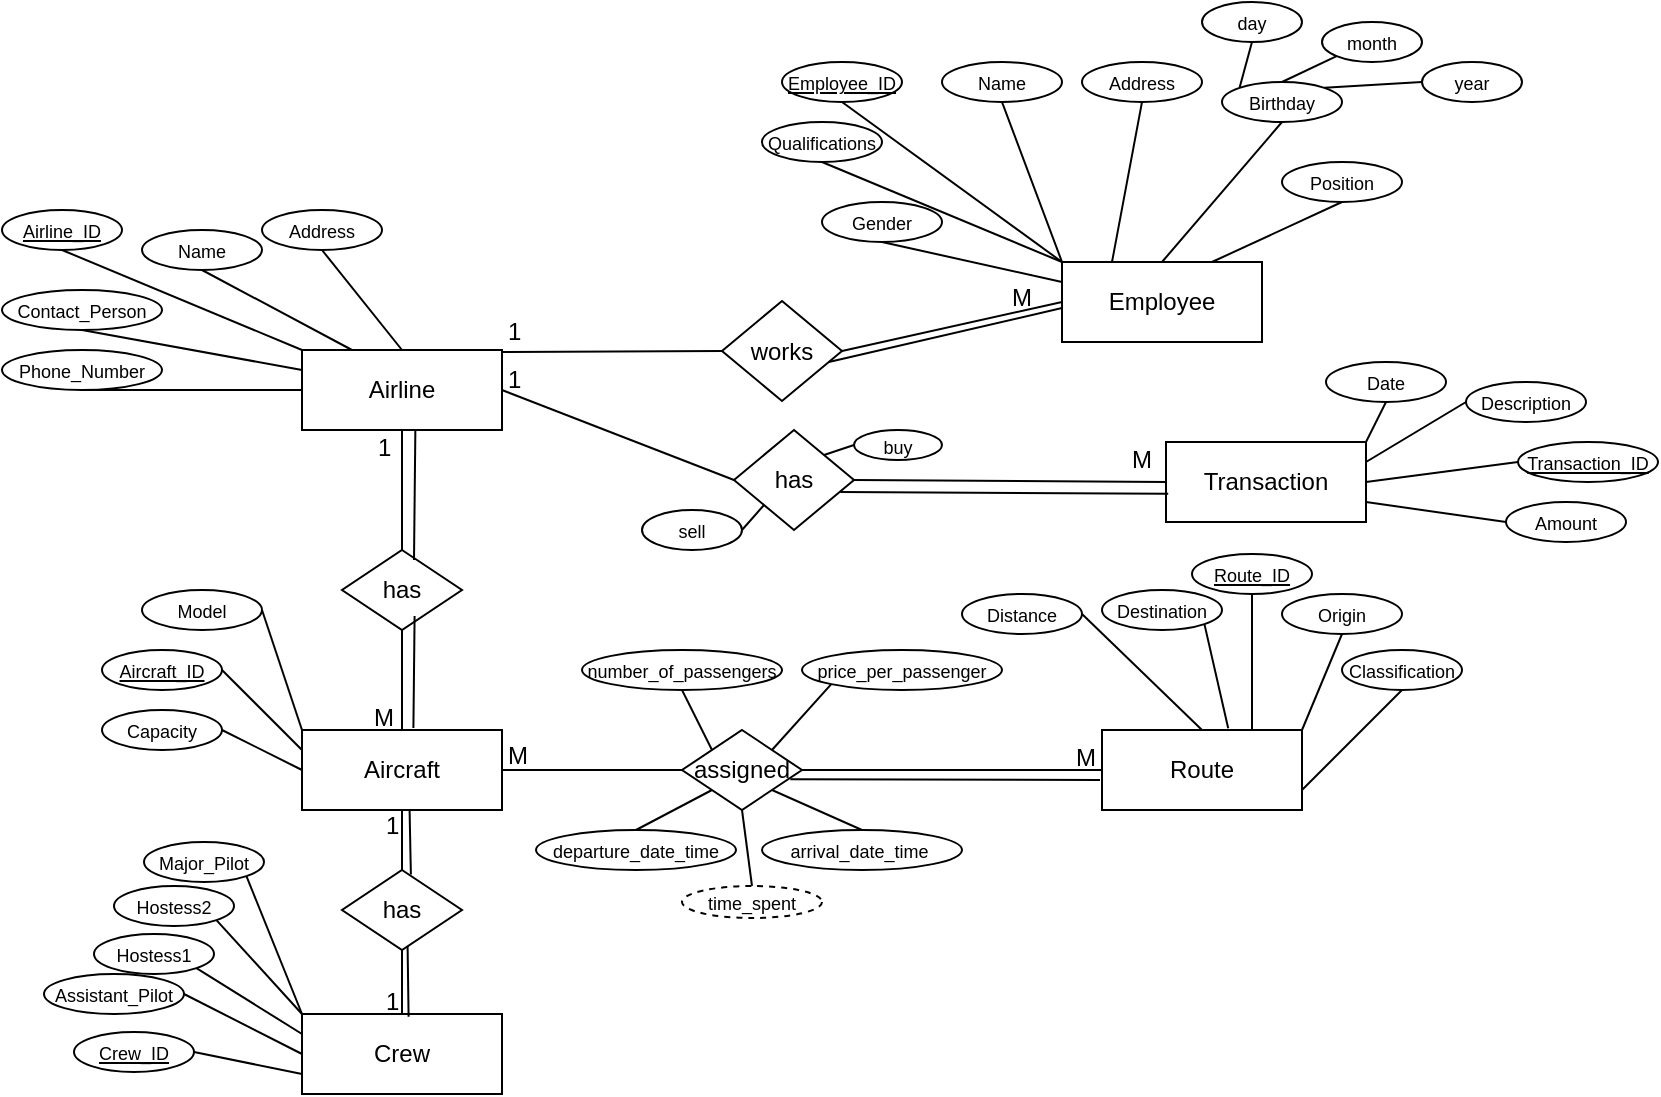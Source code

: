 <mxfile version="24.8.3">
  <diagram name="Page-1" id="cbpZ-z44MVldmYqXeoSm">
    <mxGraphModel dx="1985" dy="1143" grid="1" gridSize="10" guides="1" tooltips="1" connect="1" arrows="1" fold="1" page="1" pageScale="1" pageWidth="1169" pageHeight="827" math="0" shadow="0">
      <root>
        <mxCell id="0" />
        <mxCell id="1" parent="0" />
        <mxCell id="IzbF5cxwdpubpWeo_fUA-1" value="Airline" style="whiteSpace=wrap;html=1;align=center;" vertex="1" parent="1">
          <mxGeometry x="330" y="234" width="100" height="40" as="geometry" />
        </mxCell>
        <mxCell id="IzbF5cxwdpubpWeo_fUA-2" value="Employee" style="whiteSpace=wrap;html=1;align=center;" vertex="1" parent="1">
          <mxGeometry x="710" y="190" width="100" height="40" as="geometry" />
        </mxCell>
        <mxCell id="IzbF5cxwdpubpWeo_fUA-3" value="Route" style="whiteSpace=wrap;html=1;align=center;" vertex="1" parent="1">
          <mxGeometry x="730" y="424" width="100" height="40" as="geometry" />
        </mxCell>
        <mxCell id="IzbF5cxwdpubpWeo_fUA-4" value="Aircraft" style="whiteSpace=wrap;html=1;align=center;" vertex="1" parent="1">
          <mxGeometry x="330" y="424" width="100" height="40" as="geometry" />
        </mxCell>
        <mxCell id="IzbF5cxwdpubpWeo_fUA-5" value="Crew" style="whiteSpace=wrap;html=1;align=center;" vertex="1" parent="1">
          <mxGeometry x="330" y="566" width="100" height="40" as="geometry" />
        </mxCell>
        <mxCell id="IzbF5cxwdpubpWeo_fUA-6" value="Transaction" style="whiteSpace=wrap;html=1;align=center;" vertex="1" parent="1">
          <mxGeometry x="762" y="280" width="100" height="40" as="geometry" />
        </mxCell>
        <mxCell id="IzbF5cxwdpubpWeo_fUA-7" value="&lt;font style=&quot;font-size: 9px;&quot;&gt;Airline_ID&lt;/font&gt;" style="ellipse;whiteSpace=wrap;html=1;align=center;fontStyle=4;" vertex="1" parent="1">
          <mxGeometry x="180" y="164" width="60" height="20" as="geometry" />
        </mxCell>
        <mxCell id="IzbF5cxwdpubpWeo_fUA-8" value="&lt;font style=&quot;font-size: 9px;&quot;&gt;Name&lt;/font&gt;" style="ellipse;whiteSpace=wrap;html=1;align=center;" vertex="1" parent="1">
          <mxGeometry x="250" y="174" width="60" height="20" as="geometry" />
        </mxCell>
        <mxCell id="IzbF5cxwdpubpWeo_fUA-9" value="&lt;font style=&quot;font-size: 9px;&quot;&gt;Employee_ID&lt;/font&gt;" style="ellipse;whiteSpace=wrap;html=1;align=center;fontStyle=4;" vertex="1" parent="1">
          <mxGeometry x="570" y="90" width="60" height="20" as="geometry" />
        </mxCell>
        <mxCell id="IzbF5cxwdpubpWeo_fUA-10" value="&lt;font style=&quot;font-size: 9px;&quot;&gt;Name&lt;/font&gt;" style="ellipse;whiteSpace=wrap;html=1;align=center;" vertex="1" parent="1">
          <mxGeometry x="650" y="90" width="60" height="20" as="geometry" />
        </mxCell>
        <mxCell id="IzbF5cxwdpubpWeo_fUA-11" value="&lt;font style=&quot;font-size: 9px;&quot;&gt;Transaction_ID&lt;/font&gt;" style="ellipse;whiteSpace=wrap;html=1;align=center;fontStyle=4;" vertex="1" parent="1">
          <mxGeometry x="938" y="280" width="70" height="20" as="geometry" />
        </mxCell>
        <mxCell id="IzbF5cxwdpubpWeo_fUA-12" value="&lt;font style=&quot;font-size: 9px;&quot;&gt;Date&lt;/font&gt;" style="ellipse;whiteSpace=wrap;html=1;align=center;" vertex="1" parent="1">
          <mxGeometry x="842" y="240" width="60" height="20" as="geometry" />
        </mxCell>
        <mxCell id="IzbF5cxwdpubpWeo_fUA-13" value="&lt;font style=&quot;font-size: 9px;&quot;&gt;Route_ID&lt;/font&gt;" style="ellipse;whiteSpace=wrap;html=1;align=center;fontStyle=4;" vertex="1" parent="1">
          <mxGeometry x="775" y="336" width="60" height="20" as="geometry" />
        </mxCell>
        <mxCell id="IzbF5cxwdpubpWeo_fUA-14" value="&lt;font style=&quot;font-size: 9px;&quot;&gt;Origin&lt;/font&gt;" style="ellipse;whiteSpace=wrap;html=1;align=center;" vertex="1" parent="1">
          <mxGeometry x="820" y="356" width="60" height="20" as="geometry" />
        </mxCell>
        <mxCell id="IzbF5cxwdpubpWeo_fUA-15" value="&lt;font style=&quot;font-size: 9px;&quot;&gt;Aircraft_ID&lt;/font&gt;" style="ellipse;whiteSpace=wrap;html=1;align=center;fontStyle=4;" vertex="1" parent="1">
          <mxGeometry x="230" y="384" width="60" height="20" as="geometry" />
        </mxCell>
        <mxCell id="IzbF5cxwdpubpWeo_fUA-16" value="&lt;font style=&quot;font-size: 9px;&quot;&gt;Capacity&lt;/font&gt;" style="ellipse;whiteSpace=wrap;html=1;align=center;" vertex="1" parent="1">
          <mxGeometry x="230" y="414" width="60" height="20" as="geometry" />
        </mxCell>
        <mxCell id="IzbF5cxwdpubpWeo_fUA-17" value="&lt;font style=&quot;font-size: 9px;&quot;&gt;Crew_ID &lt;/font&gt;" style="ellipse;whiteSpace=wrap;html=1;align=center;fontStyle=4;" vertex="1" parent="1">
          <mxGeometry x="216" y="575" width="60" height="20" as="geometry" />
        </mxCell>
        <mxCell id="IzbF5cxwdpubpWeo_fUA-18" value="&lt;font style=&quot;font-size: 9px;&quot;&gt;Major_Pilot&lt;/font&gt;" style="ellipse;whiteSpace=wrap;html=1;align=center;" vertex="1" parent="1">
          <mxGeometry x="251" y="480" width="60" height="20" as="geometry" />
        </mxCell>
        <mxCell id="IzbF5cxwdpubpWeo_fUA-19" value="&lt;font style=&quot;font-size: 9px;&quot;&gt;Address&lt;/font&gt;" style="ellipse;whiteSpace=wrap;html=1;align=center;" vertex="1" parent="1">
          <mxGeometry x="310" y="164" width="60" height="20" as="geometry" />
        </mxCell>
        <mxCell id="IzbF5cxwdpubpWeo_fUA-20" value="&lt;font style=&quot;font-size: 9px;&quot;&gt;Contact_Person&lt;/font&gt;" style="ellipse;whiteSpace=wrap;html=1;align=center;" vertex="1" parent="1">
          <mxGeometry x="180" y="204" width="80" height="20" as="geometry" />
        </mxCell>
        <mxCell id="IzbF5cxwdpubpWeo_fUA-21" value="&lt;font style=&quot;font-size: 9px;&quot;&gt;Phone_Number&lt;/font&gt;" style="ellipse;whiteSpace=wrap;html=1;align=center;" vertex="1" parent="1">
          <mxGeometry x="180" y="234" width="80" height="20" as="geometry" />
        </mxCell>
        <mxCell id="IzbF5cxwdpubpWeo_fUA-23" value="" style="endArrow=none;html=1;rounded=0;exitX=0.5;exitY=1;exitDx=0;exitDy=0;entryX=0.5;entryY=0;entryDx=0;entryDy=0;" edge="1" parent="1" source="IzbF5cxwdpubpWeo_fUA-19" target="IzbF5cxwdpubpWeo_fUA-1">
          <mxGeometry relative="1" as="geometry">
            <mxPoint x="290" y="234" as="sourcePoint" />
            <mxPoint x="450" y="234" as="targetPoint" />
          </mxGeometry>
        </mxCell>
        <mxCell id="IzbF5cxwdpubpWeo_fUA-24" value="" style="endArrow=none;html=1;rounded=0;entryX=0;entryY=0.5;entryDx=0;entryDy=0;exitX=0.5;exitY=1;exitDx=0;exitDy=0;" edge="1" parent="1" source="IzbF5cxwdpubpWeo_fUA-21" target="IzbF5cxwdpubpWeo_fUA-1">
          <mxGeometry relative="1" as="geometry">
            <mxPoint x="320" y="204" as="sourcePoint" />
            <mxPoint x="350" y="274" as="targetPoint" />
          </mxGeometry>
        </mxCell>
        <mxCell id="IzbF5cxwdpubpWeo_fUA-25" value="" style="endArrow=none;html=1;rounded=0;entryX=0;entryY=0.25;entryDx=0;entryDy=0;exitX=0.5;exitY=1;exitDx=0;exitDy=0;" edge="1" parent="1" source="IzbF5cxwdpubpWeo_fUA-20" target="IzbF5cxwdpubpWeo_fUA-1">
          <mxGeometry relative="1" as="geometry">
            <mxPoint x="330" y="214" as="sourcePoint" />
            <mxPoint x="340" y="244" as="targetPoint" />
          </mxGeometry>
        </mxCell>
        <mxCell id="IzbF5cxwdpubpWeo_fUA-26" value="" style="endArrow=none;html=1;rounded=0;entryX=0.25;entryY=0;entryDx=0;entryDy=0;exitX=0.5;exitY=1;exitDx=0;exitDy=0;" edge="1" parent="1" source="IzbF5cxwdpubpWeo_fUA-8" target="IzbF5cxwdpubpWeo_fUA-1">
          <mxGeometry relative="1" as="geometry">
            <mxPoint x="220" y="214" as="sourcePoint" />
            <mxPoint x="340" y="254" as="targetPoint" />
          </mxGeometry>
        </mxCell>
        <mxCell id="IzbF5cxwdpubpWeo_fUA-27" value="" style="endArrow=none;html=1;rounded=0;entryX=0;entryY=0;entryDx=0;entryDy=0;exitX=0.5;exitY=1;exitDx=0;exitDy=0;" edge="1" parent="1" source="IzbF5cxwdpubpWeo_fUA-7" target="IzbF5cxwdpubpWeo_fUA-1">
          <mxGeometry relative="1" as="geometry">
            <mxPoint x="230" y="224" as="sourcePoint" />
            <mxPoint x="350" y="264" as="targetPoint" />
          </mxGeometry>
        </mxCell>
        <mxCell id="IzbF5cxwdpubpWeo_fUA-29" value="&lt;font style=&quot;font-size: 9px;&quot;&gt;Address&lt;/font&gt;" style="ellipse;whiteSpace=wrap;html=1;align=center;" vertex="1" parent="1">
          <mxGeometry x="720" y="90" width="60" height="20" as="geometry" />
        </mxCell>
        <mxCell id="IzbF5cxwdpubpWeo_fUA-30" value="&lt;font style=&quot;font-size: 9px;&quot;&gt;Birthday&lt;/font&gt;" style="ellipse;whiteSpace=wrap;html=1;align=center;" vertex="1" parent="1">
          <mxGeometry x="790" y="100" width="60" height="20" as="geometry" />
        </mxCell>
        <mxCell id="IzbF5cxwdpubpWeo_fUA-31" value="&lt;font style=&quot;font-size: 9px;&quot;&gt;Gender&lt;/font&gt;" style="ellipse;whiteSpace=wrap;html=1;align=center;" vertex="1" parent="1">
          <mxGeometry x="590" y="160" width="60" height="20" as="geometry" />
        </mxCell>
        <mxCell id="IzbF5cxwdpubpWeo_fUA-32" value="&lt;font style=&quot;font-size: 9px;&quot;&gt;Position&lt;/font&gt;" style="ellipse;whiteSpace=wrap;html=1;align=center;" vertex="1" parent="1">
          <mxGeometry x="820" y="140" width="60" height="20" as="geometry" />
        </mxCell>
        <mxCell id="IzbF5cxwdpubpWeo_fUA-33" value="&lt;font style=&quot;font-size: 9px;&quot;&gt;Qualifications&lt;/font&gt;" style="ellipse;whiteSpace=wrap;html=1;align=center;" vertex="1" parent="1">
          <mxGeometry x="560" y="120" width="60" height="20" as="geometry" />
        </mxCell>
        <mxCell id="IzbF5cxwdpubpWeo_fUA-34" value="&lt;font style=&quot;font-size: 9px;&quot;&gt;day&lt;/font&gt;" style="ellipse;whiteSpace=wrap;html=1;align=center;" vertex="1" parent="1">
          <mxGeometry x="780" y="60" width="50" height="20" as="geometry" />
        </mxCell>
        <mxCell id="IzbF5cxwdpubpWeo_fUA-35" value="&lt;font style=&quot;font-size: 9px;&quot;&gt;month&lt;/font&gt;" style="ellipse;whiteSpace=wrap;html=1;align=center;" vertex="1" parent="1">
          <mxGeometry x="840" y="70" width="50" height="20" as="geometry" />
        </mxCell>
        <mxCell id="IzbF5cxwdpubpWeo_fUA-36" value="&lt;font style=&quot;font-size: 9px;&quot;&gt;year&lt;/font&gt;" style="ellipse;whiteSpace=wrap;html=1;align=center;" vertex="1" parent="1">
          <mxGeometry x="890" y="90" width="50" height="20" as="geometry" />
        </mxCell>
        <mxCell id="IzbF5cxwdpubpWeo_fUA-38" value="" style="endArrow=none;html=1;rounded=0;exitX=0.5;exitY=1;exitDx=0;exitDy=0;entryX=0;entryY=0;entryDx=0;entryDy=0;" edge="1" parent="1" source="IzbF5cxwdpubpWeo_fUA-9" target="IzbF5cxwdpubpWeo_fUA-2">
          <mxGeometry relative="1" as="geometry">
            <mxPoint x="640" y="100" as="sourcePoint" />
            <mxPoint x="800" y="100" as="targetPoint" />
          </mxGeometry>
        </mxCell>
        <mxCell id="IzbF5cxwdpubpWeo_fUA-39" value="" style="endArrow=none;html=1;rounded=0;exitX=0.5;exitY=1;exitDx=0;exitDy=0;entryX=0;entryY=0.25;entryDx=0;entryDy=0;" edge="1" parent="1" source="IzbF5cxwdpubpWeo_fUA-31" target="IzbF5cxwdpubpWeo_fUA-2">
          <mxGeometry relative="1" as="geometry">
            <mxPoint x="610" y="120" as="sourcePoint" />
            <mxPoint x="720" y="200" as="targetPoint" />
          </mxGeometry>
        </mxCell>
        <mxCell id="IzbF5cxwdpubpWeo_fUA-40" value="" style="endArrow=none;html=1;rounded=0;exitX=0.5;exitY=1;exitDx=0;exitDy=0;entryX=0;entryY=0;entryDx=0;entryDy=0;" edge="1" parent="1" source="IzbF5cxwdpubpWeo_fUA-33" target="IzbF5cxwdpubpWeo_fUA-2">
          <mxGeometry relative="1" as="geometry">
            <mxPoint x="630" y="190" as="sourcePoint" />
            <mxPoint x="720" y="210" as="targetPoint" />
          </mxGeometry>
        </mxCell>
        <mxCell id="IzbF5cxwdpubpWeo_fUA-41" value="" style="endArrow=none;html=1;rounded=0;exitX=0.5;exitY=1;exitDx=0;exitDy=0;entryX=0;entryY=0;entryDx=0;entryDy=0;" edge="1" parent="1" source="IzbF5cxwdpubpWeo_fUA-10" target="IzbF5cxwdpubpWeo_fUA-2">
          <mxGeometry relative="1" as="geometry">
            <mxPoint x="640" y="200" as="sourcePoint" />
            <mxPoint x="730" y="220" as="targetPoint" />
          </mxGeometry>
        </mxCell>
        <mxCell id="IzbF5cxwdpubpWeo_fUA-43" value="" style="endArrow=none;html=1;rounded=0;exitX=0.5;exitY=1;exitDx=0;exitDy=0;entryX=0.25;entryY=0;entryDx=0;entryDy=0;" edge="1" parent="1" source="IzbF5cxwdpubpWeo_fUA-29" target="IzbF5cxwdpubpWeo_fUA-2">
          <mxGeometry relative="1" as="geometry">
            <mxPoint x="690" y="120" as="sourcePoint" />
            <mxPoint x="720" y="200" as="targetPoint" />
          </mxGeometry>
        </mxCell>
        <mxCell id="IzbF5cxwdpubpWeo_fUA-44" value="" style="endArrow=none;html=1;rounded=0;exitX=0.5;exitY=1;exitDx=0;exitDy=0;entryX=0.5;entryY=0;entryDx=0;entryDy=0;" edge="1" parent="1" source="IzbF5cxwdpubpWeo_fUA-30" target="IzbF5cxwdpubpWeo_fUA-2">
          <mxGeometry relative="1" as="geometry">
            <mxPoint x="760" y="120" as="sourcePoint" />
            <mxPoint x="745" y="200" as="targetPoint" />
          </mxGeometry>
        </mxCell>
        <mxCell id="IzbF5cxwdpubpWeo_fUA-46" value="" style="endArrow=none;html=1;rounded=0;exitX=0.5;exitY=1;exitDx=0;exitDy=0;entryX=0;entryY=0;entryDx=0;entryDy=0;" edge="1" parent="1" source="IzbF5cxwdpubpWeo_fUA-34" target="IzbF5cxwdpubpWeo_fUA-30">
          <mxGeometry relative="1" as="geometry">
            <mxPoint x="830" y="130" as="sourcePoint" />
            <mxPoint x="770" y="200" as="targetPoint" />
          </mxGeometry>
        </mxCell>
        <mxCell id="IzbF5cxwdpubpWeo_fUA-47" value="" style="endArrow=none;html=1;rounded=0;exitX=0;exitY=1;exitDx=0;exitDy=0;entryX=0.5;entryY=0;entryDx=0;entryDy=0;" edge="1" parent="1" source="IzbF5cxwdpubpWeo_fUA-35" target="IzbF5cxwdpubpWeo_fUA-30">
          <mxGeometry relative="1" as="geometry">
            <mxPoint x="820" y="90" as="sourcePoint" />
            <mxPoint x="809" y="113" as="targetPoint" />
          </mxGeometry>
        </mxCell>
        <mxCell id="IzbF5cxwdpubpWeo_fUA-49" value="" style="endArrow=none;html=1;rounded=0;exitX=0;exitY=0.5;exitDx=0;exitDy=0;entryX=1;entryY=0;entryDx=0;entryDy=0;" edge="1" parent="1" source="IzbF5cxwdpubpWeo_fUA-36" target="IzbF5cxwdpubpWeo_fUA-30">
          <mxGeometry relative="1" as="geometry">
            <mxPoint x="859" y="97" as="sourcePoint" />
            <mxPoint x="830" y="110" as="targetPoint" />
          </mxGeometry>
        </mxCell>
        <mxCell id="IzbF5cxwdpubpWeo_fUA-50" value="" style="endArrow=none;html=1;rounded=0;exitX=0.5;exitY=1;exitDx=0;exitDy=0;entryX=0.75;entryY=0;entryDx=0;entryDy=0;" edge="1" parent="1" source="IzbF5cxwdpubpWeo_fUA-32" target="IzbF5cxwdpubpWeo_fUA-2">
          <mxGeometry relative="1" as="geometry">
            <mxPoint x="830" y="130" as="sourcePoint" />
            <mxPoint x="770" y="200" as="targetPoint" />
          </mxGeometry>
        </mxCell>
        <mxCell id="IzbF5cxwdpubpWeo_fUA-51" value="&lt;font style=&quot;font-size: 9px;&quot;&gt;Model&lt;/font&gt;" style="ellipse;whiteSpace=wrap;html=1;align=center;" vertex="1" parent="1">
          <mxGeometry x="250" y="354" width="60" height="20" as="geometry" />
        </mxCell>
        <mxCell id="IzbF5cxwdpubpWeo_fUA-52" value="" style="endArrow=none;html=1;rounded=0;entryX=0;entryY=0;entryDx=0;entryDy=0;exitX=1;exitY=0.5;exitDx=0;exitDy=0;" edge="1" parent="1" source="IzbF5cxwdpubpWeo_fUA-51" target="IzbF5cxwdpubpWeo_fUA-4">
          <mxGeometry relative="1" as="geometry">
            <mxPoint x="230" y="264" as="sourcePoint" />
            <mxPoint x="340" y="264" as="targetPoint" />
          </mxGeometry>
        </mxCell>
        <mxCell id="IzbF5cxwdpubpWeo_fUA-53" value="" style="endArrow=none;html=1;rounded=0;entryX=0;entryY=0.25;entryDx=0;entryDy=0;exitX=1;exitY=0.5;exitDx=0;exitDy=0;" edge="1" parent="1" source="IzbF5cxwdpubpWeo_fUA-15" target="IzbF5cxwdpubpWeo_fUA-4">
          <mxGeometry relative="1" as="geometry">
            <mxPoint x="320" y="374" as="sourcePoint" />
            <mxPoint x="340" y="434" as="targetPoint" />
          </mxGeometry>
        </mxCell>
        <mxCell id="IzbF5cxwdpubpWeo_fUA-54" value="" style="endArrow=none;html=1;rounded=0;entryX=0;entryY=0.5;entryDx=0;entryDy=0;exitX=1;exitY=0.5;exitDx=0;exitDy=0;" edge="1" parent="1" source="IzbF5cxwdpubpWeo_fUA-16" target="IzbF5cxwdpubpWeo_fUA-4">
          <mxGeometry relative="1" as="geometry">
            <mxPoint x="300" y="404" as="sourcePoint" />
            <mxPoint x="340" y="444" as="targetPoint" />
          </mxGeometry>
        </mxCell>
        <mxCell id="IzbF5cxwdpubpWeo_fUA-55" value="&lt;font style=&quot;font-size: 9px;&quot;&gt;Destination&lt;/font&gt;" style="ellipse;whiteSpace=wrap;html=1;align=center;" vertex="1" parent="1">
          <mxGeometry x="730" y="354" width="60" height="20" as="geometry" />
        </mxCell>
        <mxCell id="IzbF5cxwdpubpWeo_fUA-56" value="&lt;font style=&quot;font-size: 9px;&quot;&gt;Distance&lt;/font&gt;" style="ellipse;whiteSpace=wrap;html=1;align=center;" vertex="1" parent="1">
          <mxGeometry x="660" y="356" width="60" height="20" as="geometry" />
        </mxCell>
        <mxCell id="IzbF5cxwdpubpWeo_fUA-57" value="&lt;font style=&quot;font-size: 9px;&quot;&gt;Classification &lt;/font&gt;" style="ellipse;whiteSpace=wrap;html=1;align=center;" vertex="1" parent="1">
          <mxGeometry x="850" y="384" width="60" height="20" as="geometry" />
        </mxCell>
        <mxCell id="IzbF5cxwdpubpWeo_fUA-58" value="" style="endArrow=none;html=1;rounded=0;entryX=1;entryY=0.75;entryDx=0;entryDy=0;exitX=0.5;exitY=1;exitDx=0;exitDy=0;" edge="1" parent="1" source="IzbF5cxwdpubpWeo_fUA-57" target="IzbF5cxwdpubpWeo_fUA-3">
          <mxGeometry relative="1" as="geometry">
            <mxPoint x="320" y="374" as="sourcePoint" />
            <mxPoint x="340" y="434" as="targetPoint" />
          </mxGeometry>
        </mxCell>
        <mxCell id="IzbF5cxwdpubpWeo_fUA-59" value="" style="endArrow=none;html=1;rounded=0;entryX=1;entryY=0;entryDx=0;entryDy=0;exitX=0.5;exitY=1;exitDx=0;exitDy=0;" edge="1" parent="1" source="IzbF5cxwdpubpWeo_fUA-14" target="IzbF5cxwdpubpWeo_fUA-3">
          <mxGeometry relative="1" as="geometry">
            <mxPoint x="800" y="384" as="sourcePoint" />
            <mxPoint x="790" y="434" as="targetPoint" />
          </mxGeometry>
        </mxCell>
        <mxCell id="IzbF5cxwdpubpWeo_fUA-60" value="" style="endArrow=none;html=1;rounded=0;entryX=0.75;entryY=0;entryDx=0;entryDy=0;exitX=0.5;exitY=1;exitDx=0;exitDy=0;" edge="1" parent="1" source="IzbF5cxwdpubpWeo_fUA-13" target="IzbF5cxwdpubpWeo_fUA-3">
          <mxGeometry relative="1" as="geometry">
            <mxPoint x="730" y="384" as="sourcePoint" />
            <mxPoint x="768" y="435" as="targetPoint" />
          </mxGeometry>
        </mxCell>
        <mxCell id="IzbF5cxwdpubpWeo_fUA-61" value="" style="endArrow=none;html=1;rounded=0;entryX=0.631;entryY=-0.022;entryDx=0;entryDy=0;exitX=1;exitY=1;exitDx=0;exitDy=0;entryPerimeter=0;" edge="1" parent="1" source="IzbF5cxwdpubpWeo_fUA-55" target="IzbF5cxwdpubpWeo_fUA-3">
          <mxGeometry relative="1" as="geometry">
            <mxPoint x="711" y="401" as="sourcePoint" />
            <mxPoint x="740" y="434" as="targetPoint" />
          </mxGeometry>
        </mxCell>
        <mxCell id="IzbF5cxwdpubpWeo_fUA-62" value="" style="endArrow=none;html=1;rounded=0;entryX=0.5;entryY=0;entryDx=0;entryDy=0;exitX=1;exitY=0.5;exitDx=0;exitDy=0;" edge="1" parent="1" source="IzbF5cxwdpubpWeo_fUA-56" target="IzbF5cxwdpubpWeo_fUA-3">
          <mxGeometry relative="1" as="geometry">
            <mxPoint x="721" y="431" as="sourcePoint" />
            <mxPoint x="740" y="444" as="targetPoint" />
          </mxGeometry>
        </mxCell>
        <mxCell id="IzbF5cxwdpubpWeo_fUA-63" value="&lt;font style=&quot;font-size: 9px;&quot;&gt;Hostess2&lt;/font&gt;" style="ellipse;whiteSpace=wrap;html=1;align=center;" vertex="1" parent="1">
          <mxGeometry x="236" y="502" width="60" height="20" as="geometry" />
        </mxCell>
        <mxCell id="IzbF5cxwdpubpWeo_fUA-64" value="&lt;font style=&quot;font-size: 9px;&quot;&gt;Hostess1&lt;/font&gt;" style="ellipse;whiteSpace=wrap;html=1;align=center;" vertex="1" parent="1">
          <mxGeometry x="226" y="526" width="60" height="20" as="geometry" />
        </mxCell>
        <mxCell id="IzbF5cxwdpubpWeo_fUA-65" value="&lt;font style=&quot;font-size: 9px;&quot;&gt;Assistant_Pilot&lt;/font&gt;" style="ellipse;whiteSpace=wrap;html=1;align=center;" vertex="1" parent="1">
          <mxGeometry x="201" y="546" width="70" height="20" as="geometry" />
        </mxCell>
        <mxCell id="IzbF5cxwdpubpWeo_fUA-66" value="" style="endArrow=none;html=1;rounded=0;entryX=0;entryY=0.75;entryDx=0;entryDy=0;exitX=1;exitY=0.5;exitDx=0;exitDy=0;" edge="1" parent="1" source="IzbF5cxwdpubpWeo_fUA-17" target="IzbF5cxwdpubpWeo_fUA-5">
          <mxGeometry relative="1" as="geometry">
            <mxPoint x="211" y="426" as="sourcePoint" />
            <mxPoint x="316" y="566" as="targetPoint" />
          </mxGeometry>
        </mxCell>
        <mxCell id="IzbF5cxwdpubpWeo_fUA-67" value="" style="endArrow=none;html=1;rounded=0;entryX=0;entryY=0;entryDx=0;entryDy=0;exitX=1;exitY=1;exitDx=0;exitDy=0;" edge="1" parent="1" source="IzbF5cxwdpubpWeo_fUA-63" target="IzbF5cxwdpubpWeo_fUA-5">
          <mxGeometry relative="1" as="geometry">
            <mxPoint x="341" y="520" as="sourcePoint" />
            <mxPoint x="291" y="566" as="targetPoint" />
          </mxGeometry>
        </mxCell>
        <mxCell id="IzbF5cxwdpubpWeo_fUA-68" value="" style="endArrow=none;html=1;rounded=0;entryX=0;entryY=0.25;entryDx=0;entryDy=0;exitX=1;exitY=1;exitDx=0;exitDy=0;" edge="1" parent="1" source="IzbF5cxwdpubpWeo_fUA-64" target="IzbF5cxwdpubpWeo_fUA-5">
          <mxGeometry relative="1" as="geometry">
            <mxPoint x="338" y="533" as="sourcePoint" />
            <mxPoint x="337" y="576" as="targetPoint" />
          </mxGeometry>
        </mxCell>
        <mxCell id="IzbF5cxwdpubpWeo_fUA-69" value="" style="endArrow=none;html=1;rounded=0;entryX=0;entryY=0.5;entryDx=0;entryDy=0;exitX=1;exitY=0.5;exitDx=0;exitDy=0;" edge="1" parent="1" source="IzbF5cxwdpubpWeo_fUA-65" target="IzbF5cxwdpubpWeo_fUA-5">
          <mxGeometry relative="1" as="geometry">
            <mxPoint x="323" y="553" as="sourcePoint" />
            <mxPoint x="337" y="586" as="targetPoint" />
          </mxGeometry>
        </mxCell>
        <mxCell id="IzbF5cxwdpubpWeo_fUA-70" value="" style="endArrow=none;html=1;rounded=0;entryX=0;entryY=0;entryDx=0;entryDy=0;exitX=1;exitY=1;exitDx=0;exitDy=0;" edge="1" parent="1" source="IzbF5cxwdpubpWeo_fUA-18" target="IzbF5cxwdpubpWeo_fUA-5">
          <mxGeometry relative="1" as="geometry">
            <mxPoint x="341" y="520" as="sourcePoint" />
            <mxPoint x="316" y="566" as="targetPoint" />
          </mxGeometry>
        </mxCell>
        <mxCell id="IzbF5cxwdpubpWeo_fUA-71" value="&lt;font style=&quot;font-size: 9px;&quot;&gt;Description&lt;/font&gt;" style="ellipse;whiteSpace=wrap;html=1;align=center;" vertex="1" parent="1">
          <mxGeometry x="912" y="250" width="60" height="20" as="geometry" />
        </mxCell>
        <mxCell id="IzbF5cxwdpubpWeo_fUA-72" value="&lt;font style=&quot;font-size: 9px;&quot;&gt;Amount&lt;/font&gt;" style="ellipse;whiteSpace=wrap;html=1;align=center;" vertex="1" parent="1">
          <mxGeometry x="932" y="310" width="60" height="20" as="geometry" />
        </mxCell>
        <mxCell id="IzbF5cxwdpubpWeo_fUA-73" value="" style="endArrow=none;html=1;rounded=0;entryX=1;entryY=0.75;entryDx=0;entryDy=0;exitX=0;exitY=0.5;exitDx=0;exitDy=0;" edge="1" parent="1" source="IzbF5cxwdpubpWeo_fUA-72" target="IzbF5cxwdpubpWeo_fUA-6">
          <mxGeometry relative="1" as="geometry">
            <mxPoint x="703" y="309" as="sourcePoint" />
            <mxPoint x="953" y="239" as="targetPoint" />
          </mxGeometry>
        </mxCell>
        <mxCell id="IzbF5cxwdpubpWeo_fUA-74" value="" style="endArrow=none;html=1;rounded=0;entryX=1;entryY=0.5;entryDx=0;entryDy=0;exitX=0;exitY=0.5;exitDx=0;exitDy=0;" edge="1" parent="1" source="IzbF5cxwdpubpWeo_fUA-11" target="IzbF5cxwdpubpWeo_fUA-6">
          <mxGeometry relative="1" as="geometry">
            <mxPoint x="929" y="219" as="sourcePoint" />
            <mxPoint x="928" y="239" as="targetPoint" />
          </mxGeometry>
        </mxCell>
        <mxCell id="IzbF5cxwdpubpWeo_fUA-75" value="" style="endArrow=none;html=1;rounded=0;entryX=1;entryY=0.25;entryDx=0;entryDy=0;exitX=0;exitY=0.5;exitDx=0;exitDy=0;" edge="1" parent="1" source="IzbF5cxwdpubpWeo_fUA-71" target="IzbF5cxwdpubpWeo_fUA-6">
          <mxGeometry relative="1" as="geometry">
            <mxPoint x="929" y="228" as="sourcePoint" />
            <mxPoint x="903" y="239" as="targetPoint" />
          </mxGeometry>
        </mxCell>
        <mxCell id="IzbF5cxwdpubpWeo_fUA-76" value="" style="endArrow=none;html=1;rounded=0;entryX=1;entryY=0;entryDx=0;entryDy=0;exitX=0.5;exitY=1;exitDx=0;exitDy=0;" edge="1" parent="1" source="IzbF5cxwdpubpWeo_fUA-12" target="IzbF5cxwdpubpWeo_fUA-6">
          <mxGeometry relative="1" as="geometry">
            <mxPoint x="903" y="239" as="sourcePoint" />
            <mxPoint x="903" y="249" as="targetPoint" />
          </mxGeometry>
        </mxCell>
        <mxCell id="IzbF5cxwdpubpWeo_fUA-77" value="has" style="shape=rhombus;perimeter=rhombusPerimeter;whiteSpace=wrap;html=1;align=center;" vertex="1" parent="1">
          <mxGeometry x="350" y="334" width="60" height="40" as="geometry" />
        </mxCell>
        <mxCell id="IzbF5cxwdpubpWeo_fUA-78" value="" style="endArrow=none;html=1;rounded=0;exitX=0.5;exitY=1;exitDx=0;exitDy=0;entryX=0.5;entryY=0;entryDx=0;entryDy=0;" edge="1" parent="1" source="IzbF5cxwdpubpWeo_fUA-1" target="IzbF5cxwdpubpWeo_fUA-77">
          <mxGeometry relative="1" as="geometry">
            <mxPoint x="470" y="384" as="sourcePoint" />
            <mxPoint x="630" y="384" as="targetPoint" />
          </mxGeometry>
        </mxCell>
        <mxCell id="IzbF5cxwdpubpWeo_fUA-79" value="" style="endArrow=none;html=1;rounded=0;exitX=0.5;exitY=1;exitDx=0;exitDy=0;entryX=0.5;entryY=0;entryDx=0;entryDy=0;" edge="1" parent="1" source="IzbF5cxwdpubpWeo_fUA-77" target="IzbF5cxwdpubpWeo_fUA-4">
          <mxGeometry relative="1" as="geometry">
            <mxPoint x="390" y="284" as="sourcePoint" />
            <mxPoint x="395" y="344" as="targetPoint" />
          </mxGeometry>
        </mxCell>
        <mxCell id="IzbF5cxwdpubpWeo_fUA-80" value="M" style="text;strokeColor=none;fillColor=none;spacingLeft=4;spacingRight=4;overflow=hidden;rotatable=0;points=[[0,0.5],[1,0.5]];portConstraint=eastwest;fontSize=12;whiteSpace=wrap;html=1;" vertex="1" parent="1">
          <mxGeometry x="360" y="404" width="40" height="30" as="geometry" />
        </mxCell>
        <mxCell id="IzbF5cxwdpubpWeo_fUA-81" value="1" style="text;strokeColor=none;fillColor=none;spacingLeft=4;spacingRight=4;overflow=hidden;rotatable=0;points=[[0,0.5],[1,0.5]];portConstraint=eastwest;fontSize=12;whiteSpace=wrap;html=1;" vertex="1" parent="1">
          <mxGeometry x="362" y="269" width="40" height="30" as="geometry" />
        </mxCell>
        <mxCell id="IzbF5cxwdpubpWeo_fUA-82" value="assigned" style="shape=rhombus;perimeter=rhombusPerimeter;whiteSpace=wrap;html=1;align=center;" vertex="1" parent="1">
          <mxGeometry x="520" y="424" width="60" height="40" as="geometry" />
        </mxCell>
        <mxCell id="IzbF5cxwdpubpWeo_fUA-84" value="" style="endArrow=none;html=1;rounded=0;exitX=1;exitY=0.5;exitDx=0;exitDy=0;entryX=0;entryY=0.5;entryDx=0;entryDy=0;" edge="1" parent="1" source="IzbF5cxwdpubpWeo_fUA-4" target="IzbF5cxwdpubpWeo_fUA-82">
          <mxGeometry relative="1" as="geometry">
            <mxPoint x="390" y="284" as="sourcePoint" />
            <mxPoint x="390" y="344" as="targetPoint" />
          </mxGeometry>
        </mxCell>
        <mxCell id="IzbF5cxwdpubpWeo_fUA-85" value="" style="endArrow=none;html=1;rounded=0;exitX=1;exitY=0.5;exitDx=0;exitDy=0;entryX=0;entryY=0.5;entryDx=0;entryDy=0;" edge="1" parent="1" source="IzbF5cxwdpubpWeo_fUA-82" target="IzbF5cxwdpubpWeo_fUA-3">
          <mxGeometry relative="1" as="geometry">
            <mxPoint x="620" y="454" as="sourcePoint" />
            <mxPoint x="710" y="454" as="targetPoint" />
          </mxGeometry>
        </mxCell>
        <mxCell id="IzbF5cxwdpubpWeo_fUA-86" value="M" style="text;strokeColor=none;fillColor=none;spacingLeft=4;spacingRight=4;overflow=hidden;rotatable=0;points=[[0,0.5],[1,0.5]];portConstraint=eastwest;fontSize=12;whiteSpace=wrap;html=1;" vertex="1" parent="1">
          <mxGeometry x="427" y="423" width="40" height="30" as="geometry" />
        </mxCell>
        <mxCell id="IzbF5cxwdpubpWeo_fUA-87" value="M" style="text;strokeColor=none;fillColor=none;spacingLeft=4;spacingRight=4;overflow=hidden;rotatable=0;points=[[0,0.5],[1,0.5]];portConstraint=eastwest;fontSize=12;whiteSpace=wrap;html=1;" vertex="1" parent="1">
          <mxGeometry x="711" y="424" width="40" height="30" as="geometry" />
        </mxCell>
        <mxCell id="IzbF5cxwdpubpWeo_fUA-89" value="&lt;span id=&quot;docs-internal-guid-172fcdb6-7fff-b797-0929-80909b8c8616&quot;&gt;&lt;span style=&quot;font-family: Arial, sans-serif; background-color: transparent; font-variant-numeric: normal; font-variant-east-asian: normal; font-variant-alternates: normal; font-variant-position: normal; vertical-align: baseline; white-space-collapse: preserve;&quot;&gt;&lt;font style=&quot;font-size: 9px;&quot;&gt;number_of_passengers&lt;/font&gt;&lt;/span&gt;&lt;/span&gt;" style="ellipse;whiteSpace=wrap;html=1;align=center;" vertex="1" parent="1">
          <mxGeometry x="470" y="384" width="100" height="20" as="geometry" />
        </mxCell>
        <mxCell id="IzbF5cxwdpubpWeo_fUA-90" value="&lt;span id=&quot;docs-internal-guid-f576a3a5-7fff-0e64-ca20-2b9b1e468da5&quot;&gt;&lt;span style=&quot;font-family: Arial, sans-serif; background-color: transparent; font-variant-numeric: normal; font-variant-east-asian: normal; font-variant-alternates: normal; font-variant-position: normal; vertical-align: baseline; white-space-collapse: preserve;&quot;&gt;&lt;font style=&quot;font-size: 9px;&quot;&gt;price_per_passenger&lt;/font&gt;&lt;/span&gt;&lt;/span&gt;" style="ellipse;whiteSpace=wrap;html=1;align=center;" vertex="1" parent="1">
          <mxGeometry x="580" y="384" width="100" height="20" as="geometry" />
        </mxCell>
        <mxCell id="IzbF5cxwdpubpWeo_fUA-91" value="&lt;span id=&quot;docs-internal-guid-3edaf881-7fff-5cf4-f57e-acd72f7187d4&quot;&gt;&lt;span style=&quot;font-family: Arial, sans-serif; background-color: transparent; font-variant-numeric: normal; font-variant-east-asian: normal; font-variant-alternates: normal; font-variant-position: normal; vertical-align: baseline; white-space-collapse: preserve;&quot;&gt;&lt;font style=&quot;font-size: 9px;&quot;&gt;departure_date_time&lt;/font&gt;&lt;/span&gt;&lt;/span&gt;" style="ellipse;whiteSpace=wrap;html=1;align=center;" vertex="1" parent="1">
          <mxGeometry x="447" y="474" width="100" height="20" as="geometry" />
        </mxCell>
        <mxCell id="IzbF5cxwdpubpWeo_fUA-92" value="&lt;span id=&quot;docs-internal-guid-6525bd35-7fff-e80a-8670-55b1b38abba3&quot;&gt;&lt;span style=&quot;font-family: Arial, sans-serif; background-color: transparent; font-variant-numeric: normal; font-variant-east-asian: normal; font-variant-alternates: normal; font-variant-position: normal; vertical-align: baseline; white-space-collapse: preserve;&quot;&gt;&lt;font style=&quot;font-size: 9px;&quot;&gt;arrival_date_time &lt;/font&gt;&lt;/span&gt;&lt;/span&gt;" style="ellipse;whiteSpace=wrap;html=1;align=center;" vertex="1" parent="1">
          <mxGeometry x="560" y="474" width="100" height="20" as="geometry" />
        </mxCell>
        <mxCell id="IzbF5cxwdpubpWeo_fUA-94" value="&lt;font style=&quot;font-size: 9px;&quot;&gt;time_spent&lt;/font&gt;" style="ellipse;whiteSpace=wrap;html=1;align=center;dashed=1;" vertex="1" parent="1">
          <mxGeometry x="520" y="502" width="70" height="16" as="geometry" />
        </mxCell>
        <mxCell id="IzbF5cxwdpubpWeo_fUA-96" value="" style="endArrow=none;html=1;rounded=0;exitX=0.5;exitY=1;exitDx=0;exitDy=0;entryX=0;entryY=0;entryDx=0;entryDy=0;" edge="1" parent="1" source="IzbF5cxwdpubpWeo_fUA-89" target="IzbF5cxwdpubpWeo_fUA-82">
          <mxGeometry relative="1" as="geometry">
            <mxPoint x="440" y="454" as="sourcePoint" />
            <mxPoint x="530" y="454" as="targetPoint" />
          </mxGeometry>
        </mxCell>
        <mxCell id="IzbF5cxwdpubpWeo_fUA-97" value="" style="endArrow=none;html=1;rounded=0;exitX=0;exitY=1;exitDx=0;exitDy=0;entryX=1;entryY=0;entryDx=0;entryDy=0;" edge="1" parent="1" source="IzbF5cxwdpubpWeo_fUA-90" target="IzbF5cxwdpubpWeo_fUA-82">
          <mxGeometry relative="1" as="geometry">
            <mxPoint x="530" y="414" as="sourcePoint" />
            <mxPoint x="545" y="444" as="targetPoint" />
          </mxGeometry>
        </mxCell>
        <mxCell id="IzbF5cxwdpubpWeo_fUA-98" value="" style="endArrow=none;html=1;rounded=0;exitX=0.5;exitY=0;exitDx=0;exitDy=0;entryX=1;entryY=1;entryDx=0;entryDy=0;" edge="1" parent="1" source="IzbF5cxwdpubpWeo_fUA-92" target="IzbF5cxwdpubpWeo_fUA-82">
          <mxGeometry relative="1" as="geometry">
            <mxPoint x="604" y="411" as="sourcePoint" />
            <mxPoint x="575" y="444" as="targetPoint" />
          </mxGeometry>
        </mxCell>
        <mxCell id="IzbF5cxwdpubpWeo_fUA-99" value="" style="endArrow=none;html=1;rounded=0;exitX=0.5;exitY=0;exitDx=0;exitDy=0;entryX=0;entryY=1;entryDx=0;entryDy=0;" edge="1" parent="1" source="IzbF5cxwdpubpWeo_fUA-91" target="IzbF5cxwdpubpWeo_fUA-82">
          <mxGeometry relative="1" as="geometry">
            <mxPoint x="620" y="484" as="sourcePoint" />
            <mxPoint x="575" y="464" as="targetPoint" />
          </mxGeometry>
        </mxCell>
        <mxCell id="IzbF5cxwdpubpWeo_fUA-100" value="" style="endArrow=none;html=1;rounded=0;exitX=0.5;exitY=0;exitDx=0;exitDy=0;entryX=0.5;entryY=1;entryDx=0;entryDy=0;" edge="1" parent="1" source="IzbF5cxwdpubpWeo_fUA-94" target="IzbF5cxwdpubpWeo_fUA-82">
          <mxGeometry relative="1" as="geometry">
            <mxPoint x="515" y="484" as="sourcePoint" />
            <mxPoint x="545" y="464" as="targetPoint" />
          </mxGeometry>
        </mxCell>
        <mxCell id="IzbF5cxwdpubpWeo_fUA-101" value="has" style="shape=rhombus;perimeter=rhombusPerimeter;whiteSpace=wrap;html=1;align=center;" vertex="1" parent="1">
          <mxGeometry x="350" y="494" width="60" height="40" as="geometry" />
        </mxCell>
        <mxCell id="IzbF5cxwdpubpWeo_fUA-102" value="" style="endArrow=none;html=1;rounded=0;exitX=0.5;exitY=1;exitDx=0;exitDy=0;entryX=0.5;entryY=0;entryDx=0;entryDy=0;" edge="1" parent="1" source="IzbF5cxwdpubpWeo_fUA-4" target="IzbF5cxwdpubpWeo_fUA-101">
          <mxGeometry relative="1" as="geometry">
            <mxPoint x="428" y="479" as="sourcePoint" />
            <mxPoint x="428" y="539" as="targetPoint" />
          </mxGeometry>
        </mxCell>
        <mxCell id="IzbF5cxwdpubpWeo_fUA-103" value="1" style="text;strokeColor=none;fillColor=none;spacingLeft=4;spacingRight=4;overflow=hidden;rotatable=0;points=[[0,0.5],[1,0.5]];portConstraint=eastwest;fontSize=12;whiteSpace=wrap;html=1;" vertex="1" parent="1">
          <mxGeometry x="366" y="546" width="40" height="30" as="geometry" />
        </mxCell>
        <mxCell id="IzbF5cxwdpubpWeo_fUA-104" value="" style="endArrow=none;html=1;rounded=0;exitX=0.5;exitY=1;exitDx=0;exitDy=0;entryX=0.5;entryY=0;entryDx=0;entryDy=0;" edge="1" parent="1" source="IzbF5cxwdpubpWeo_fUA-101" target="IzbF5cxwdpubpWeo_fUA-5">
          <mxGeometry relative="1" as="geometry">
            <mxPoint x="390" y="384" as="sourcePoint" />
            <mxPoint x="390" y="434" as="targetPoint" />
          </mxGeometry>
        </mxCell>
        <mxCell id="IzbF5cxwdpubpWeo_fUA-105" value="1" style="text;strokeColor=none;fillColor=none;spacingLeft=4;spacingRight=4;overflow=hidden;rotatable=0;points=[[0,0.5],[1,0.5]];portConstraint=eastwest;fontSize=12;whiteSpace=wrap;html=1;" vertex="1" parent="1">
          <mxGeometry x="366" y="458" width="40" height="30" as="geometry" />
        </mxCell>
        <mxCell id="IzbF5cxwdpubpWeo_fUA-107" value="" style="endArrow=none;html=1;rounded=0;exitX=0.5;exitY=1;exitDx=0;exitDy=0;entryX=0.533;entryY=0.033;entryDx=0;entryDy=0;entryPerimeter=0;" edge="1" parent="1" target="IzbF5cxwdpubpWeo_fUA-5">
          <mxGeometry relative="1" as="geometry">
            <mxPoint x="382.79" y="532" as="sourcePoint" />
            <mxPoint x="382.79" y="564" as="targetPoint" />
          </mxGeometry>
        </mxCell>
        <mxCell id="IzbF5cxwdpubpWeo_fUA-108" value="" style="endArrow=none;html=1;rounded=0;exitX=0.5;exitY=1;exitDx=0;exitDy=0;entryX=0.574;entryY=0.057;entryDx=0;entryDy=0;entryPerimeter=0;" edge="1" parent="1" target="IzbF5cxwdpubpWeo_fUA-101">
          <mxGeometry relative="1" as="geometry">
            <mxPoint x="383.79" y="464" as="sourcePoint" />
            <mxPoint x="384" y="499" as="targetPoint" />
          </mxGeometry>
        </mxCell>
        <mxCell id="IzbF5cxwdpubpWeo_fUA-110" value="has" style="shape=rhombus;perimeter=rhombusPerimeter;whiteSpace=wrap;html=1;align=center;" vertex="1" parent="1">
          <mxGeometry x="546" y="274" width="60" height="50" as="geometry" />
        </mxCell>
        <mxCell id="IzbF5cxwdpubpWeo_fUA-111" value="" style="endArrow=none;html=1;rounded=0;exitX=1;exitY=0.5;exitDx=0;exitDy=0;entryX=0;entryY=0.5;entryDx=0;entryDy=0;" edge="1" parent="1" source="IzbF5cxwdpubpWeo_fUA-1" target="IzbF5cxwdpubpWeo_fUA-110">
          <mxGeometry relative="1" as="geometry">
            <mxPoint x="390" y="284" as="sourcePoint" />
            <mxPoint x="390" y="344" as="targetPoint" />
          </mxGeometry>
        </mxCell>
        <mxCell id="IzbF5cxwdpubpWeo_fUA-112" value="" style="endArrow=none;html=1;rounded=0;exitX=1;exitY=0.5;exitDx=0;exitDy=0;entryX=0;entryY=0.5;entryDx=0;entryDy=0;" edge="1" parent="1" source="IzbF5cxwdpubpWeo_fUA-110" target="IzbF5cxwdpubpWeo_fUA-6">
          <mxGeometry relative="1" as="geometry">
            <mxPoint x="440" y="264" as="sourcePoint" />
            <mxPoint x="620" y="314" as="targetPoint" />
          </mxGeometry>
        </mxCell>
        <mxCell id="IzbF5cxwdpubpWeo_fUA-113" value="1" style="text;strokeColor=none;fillColor=none;spacingLeft=4;spacingRight=4;overflow=hidden;rotatable=0;points=[[0,0.5],[1,0.5]];portConstraint=eastwest;fontSize=12;whiteSpace=wrap;html=1;" vertex="1" parent="1">
          <mxGeometry x="427" y="235" width="23" height="19" as="geometry" />
        </mxCell>
        <mxCell id="IzbF5cxwdpubpWeo_fUA-115" value="" style="endArrow=none;html=1;rounded=0;exitX=0.886;exitY=0.619;exitDx=0;exitDy=0;exitPerimeter=0;entryX=0.011;entryY=0.647;entryDx=0;entryDy=0;entryPerimeter=0;" edge="1" parent="1" source="IzbF5cxwdpubpWeo_fUA-110" target="IzbF5cxwdpubpWeo_fUA-6">
          <mxGeometry relative="1" as="geometry">
            <mxPoint x="720" y="299" as="sourcePoint" />
            <mxPoint x="1000" y="344" as="targetPoint" />
          </mxGeometry>
        </mxCell>
        <mxCell id="IzbF5cxwdpubpWeo_fUA-116" value="M" style="text;strokeColor=none;fillColor=none;spacingLeft=4;spacingRight=4;overflow=hidden;rotatable=0;points=[[0,0.5],[1,0.5]];portConstraint=eastwest;fontSize=12;whiteSpace=wrap;html=1;" vertex="1" parent="1">
          <mxGeometry x="739" y="275" width="23" height="19" as="geometry" />
        </mxCell>
        <mxCell id="IzbF5cxwdpubpWeo_fUA-117" value="works" style="shape=rhombus;perimeter=rhombusPerimeter;whiteSpace=wrap;html=1;align=center;" vertex="1" parent="1">
          <mxGeometry x="540" y="209.5" width="60" height="50" as="geometry" />
        </mxCell>
        <mxCell id="IzbF5cxwdpubpWeo_fUA-119" value="" style="endArrow=none;html=1;rounded=0;entryX=0;entryY=0.5;entryDx=0;entryDy=0;" edge="1" parent="1" target="IzbF5cxwdpubpWeo_fUA-117">
          <mxGeometry relative="1" as="geometry">
            <mxPoint x="430" y="235" as="sourcePoint" />
            <mxPoint x="620" y="309" as="targetPoint" />
          </mxGeometry>
        </mxCell>
        <mxCell id="IzbF5cxwdpubpWeo_fUA-120" value="" style="endArrow=none;html=1;rounded=0;exitX=1;exitY=0.5;exitDx=0;exitDy=0;entryX=0;entryY=0.5;entryDx=0;entryDy=0;" edge="1" parent="1" source="IzbF5cxwdpubpWeo_fUA-117" target="IzbF5cxwdpubpWeo_fUA-2">
          <mxGeometry relative="1" as="geometry">
            <mxPoint x="437" y="245" as="sourcePoint" />
            <mxPoint x="550" y="245" as="targetPoint" />
          </mxGeometry>
        </mxCell>
        <mxCell id="IzbF5cxwdpubpWeo_fUA-121" value="1" style="text;strokeColor=none;fillColor=none;spacingLeft=4;spacingRight=4;overflow=hidden;rotatable=0;points=[[0,0.5],[1,0.5]];portConstraint=eastwest;fontSize=12;whiteSpace=wrap;html=1;" vertex="1" parent="1">
          <mxGeometry x="427" y="211" width="23" height="19" as="geometry" />
        </mxCell>
        <mxCell id="IzbF5cxwdpubpWeo_fUA-122" value="M" style="text;strokeColor=none;fillColor=none;spacingLeft=4;spacingRight=4;overflow=hidden;rotatable=0;points=[[0,0.5],[1,0.5]];portConstraint=eastwest;fontSize=12;whiteSpace=wrap;html=1;" vertex="1" parent="1">
          <mxGeometry x="678.5" y="194" width="23" height="19" as="geometry" />
        </mxCell>
        <mxCell id="IzbF5cxwdpubpWeo_fUA-123" value="" style="endArrow=none;html=1;rounded=0;exitX=0.891;exitY=0.61;exitDx=0;exitDy=0;entryX=0;entryY=0.5;entryDx=0;entryDy=0;exitPerimeter=0;" edge="1" parent="1" source="IzbF5cxwdpubpWeo_fUA-117">
          <mxGeometry relative="1" as="geometry">
            <mxPoint x="600" y="238" as="sourcePoint" />
            <mxPoint x="710" y="213" as="targetPoint" />
          </mxGeometry>
        </mxCell>
        <mxCell id="IzbF5cxwdpubpWeo_fUA-126" value="&lt;span id=&quot;docs-internal-guid-172fcdb6-7fff-b797-0929-80909b8c8616&quot;&gt;&lt;span style=&quot;font-family: Arial, sans-serif; background-color: transparent; font-variant-numeric: normal; font-variant-east-asian: normal; font-variant-alternates: normal; font-variant-position: normal; vertical-align: baseline; white-space-collapse: preserve;&quot;&gt;&lt;font style=&quot;font-size: 9px;&quot;&gt;sell&lt;/font&gt;&lt;/span&gt;&lt;/span&gt;" style="ellipse;whiteSpace=wrap;html=1;align=center;" vertex="1" parent="1">
          <mxGeometry x="500" y="314" width="50" height="20" as="geometry" />
        </mxCell>
        <mxCell id="IzbF5cxwdpubpWeo_fUA-127" value="&lt;span id=&quot;docs-internal-guid-172fcdb6-7fff-b797-0929-80909b8c8616&quot;&gt;&lt;span style=&quot;font-family: Arial, sans-serif; background-color: transparent; font-variant-numeric: normal; font-variant-east-asian: normal; font-variant-alternates: normal; font-variant-position: normal; vertical-align: baseline; white-space-collapse: preserve;&quot;&gt;&lt;font style=&quot;font-size: 9px;&quot;&gt;buy&lt;/font&gt;&lt;/span&gt;&lt;/span&gt;" style="ellipse;whiteSpace=wrap;html=1;align=center;" vertex="1" parent="1">
          <mxGeometry x="606" y="274" width="44" height="15" as="geometry" />
        </mxCell>
        <mxCell id="IzbF5cxwdpubpWeo_fUA-128" value="" style="endArrow=none;html=1;rounded=0;exitX=1;exitY=0.5;exitDx=0;exitDy=0;entryX=0;entryY=1;entryDx=0;entryDy=0;" edge="1" parent="1" source="IzbF5cxwdpubpWeo_fUA-126" target="IzbF5cxwdpubpWeo_fUA-110">
          <mxGeometry relative="1" as="geometry">
            <mxPoint x="440" y="264" as="sourcePoint" />
            <mxPoint x="556" y="309" as="targetPoint" />
          </mxGeometry>
        </mxCell>
        <mxCell id="IzbF5cxwdpubpWeo_fUA-129" value="" style="endArrow=none;html=1;rounded=0;exitX=1;exitY=0;exitDx=0;exitDy=0;entryX=0;entryY=0.5;entryDx=0;entryDy=0;" edge="1" parent="1" source="IzbF5cxwdpubpWeo_fUA-110" target="IzbF5cxwdpubpWeo_fUA-127">
          <mxGeometry relative="1" as="geometry">
            <mxPoint x="560" y="334" as="sourcePoint" />
            <mxPoint x="571" y="322" as="targetPoint" />
          </mxGeometry>
        </mxCell>
        <mxCell id="IzbF5cxwdpubpWeo_fUA-130" value="" style="endArrow=none;html=1;rounded=0;exitX=0.605;exitY=0.825;exitDx=0;exitDy=0;entryX=0.5;entryY=0;entryDx=0;entryDy=0;exitPerimeter=0;" edge="1" parent="1" source="IzbF5cxwdpubpWeo_fUA-77">
          <mxGeometry relative="1" as="geometry">
            <mxPoint x="385.7" y="373" as="sourcePoint" />
            <mxPoint x="385.7" y="423" as="targetPoint" />
          </mxGeometry>
        </mxCell>
        <mxCell id="IzbF5cxwdpubpWeo_fUA-131" value="" style="endArrow=none;html=1;rounded=0;exitX=0.617;exitY=-0.006;exitDx=0;exitDy=0;exitPerimeter=0;" edge="1" parent="1">
          <mxGeometry relative="1" as="geometry">
            <mxPoint x="386.68" y="273.82" as="sourcePoint" />
            <mxPoint x="386" y="339" as="targetPoint" />
          </mxGeometry>
        </mxCell>
        <mxCell id="IzbF5cxwdpubpWeo_fUA-132" value="" style="endArrow=none;html=1;rounded=0;entryX=0.936;entryY=0.615;entryDx=0;entryDy=0;entryPerimeter=0;" edge="1" parent="1">
          <mxGeometry relative="1" as="geometry">
            <mxPoint x="729" y="449" as="sourcePoint" />
            <mxPoint x="574.16" y="448.6" as="targetPoint" />
          </mxGeometry>
        </mxCell>
      </root>
    </mxGraphModel>
  </diagram>
</mxfile>

